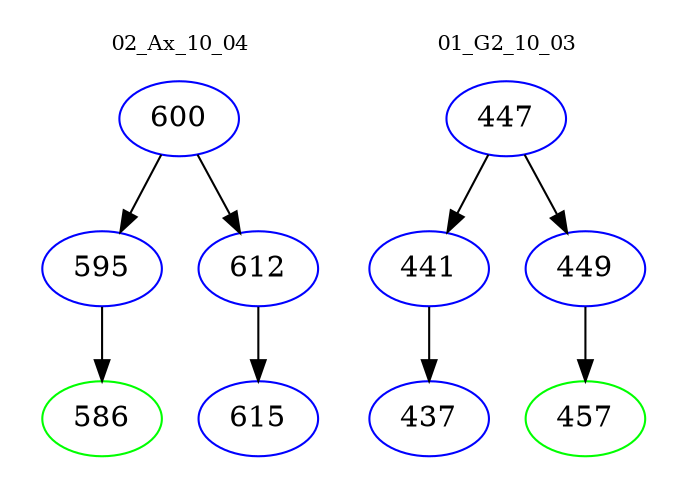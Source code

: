 digraph{
subgraph cluster_0 {
color = white
label = "02_Ax_10_04";
fontsize=10;
T0_600 [label="600", color="blue"]
T0_600 -> T0_595 [color="black"]
T0_595 [label="595", color="blue"]
T0_595 -> T0_586 [color="black"]
T0_586 [label="586", color="green"]
T0_600 -> T0_612 [color="black"]
T0_612 [label="612", color="blue"]
T0_612 -> T0_615 [color="black"]
T0_615 [label="615", color="blue"]
}
subgraph cluster_1 {
color = white
label = "01_G2_10_03";
fontsize=10;
T1_447 [label="447", color="blue"]
T1_447 -> T1_441 [color="black"]
T1_441 [label="441", color="blue"]
T1_441 -> T1_437 [color="black"]
T1_437 [label="437", color="blue"]
T1_447 -> T1_449 [color="black"]
T1_449 [label="449", color="blue"]
T1_449 -> T1_457 [color="black"]
T1_457 [label="457", color="green"]
}
}
